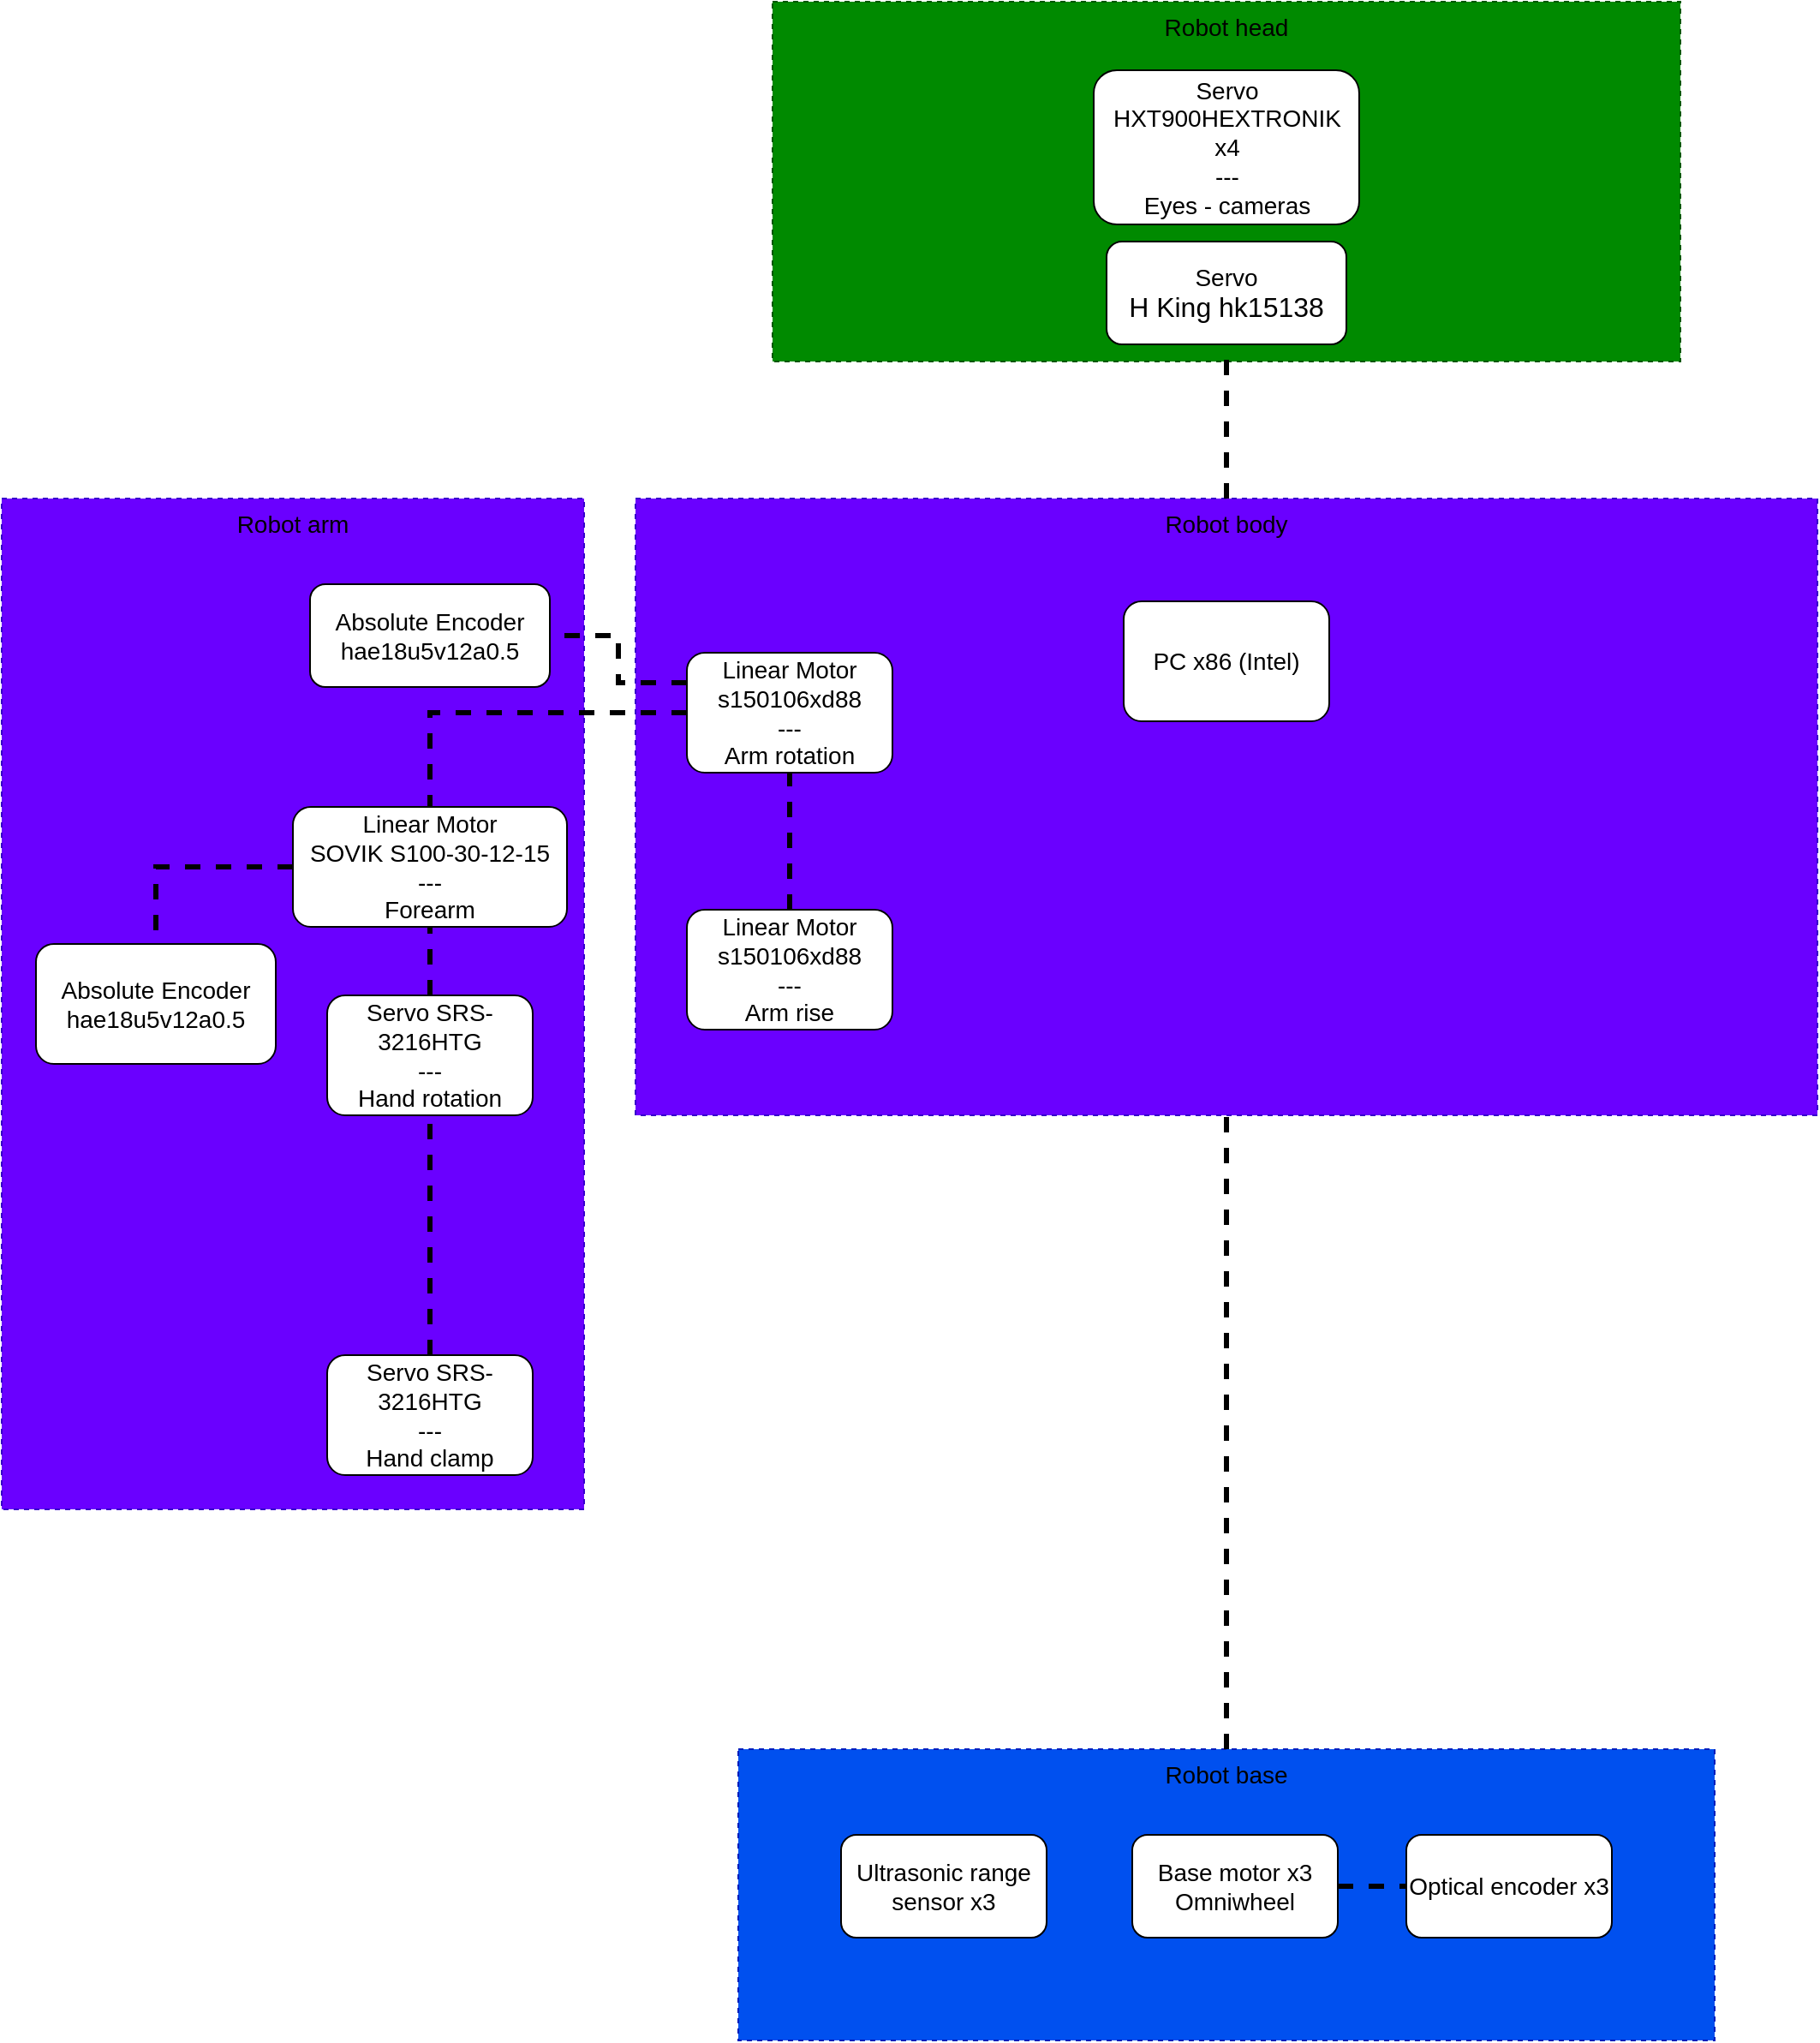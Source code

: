 <mxfile>
    <diagram id="waNmTY90UkIYDFqS-C7Y" name="Main blocks">
        <mxGraphModel dx="2382" dy="2007" grid="1" gridSize="10" guides="1" tooltips="1" connect="1" arrows="1" fold="1" page="1" pageScale="1" pageWidth="850" pageHeight="1100" math="0" shadow="0">
            <root>
                <mxCell id="0"/>
                <mxCell id="1" parent="0"/>
                <mxCell id="18" value="Robot arm" style="rounded=0;whiteSpace=wrap;html=1;fontSize=14;dashed=1;verticalAlign=top;fillColor=#6a00ff;strokeColor=#3700CC;" vertex="1" parent="1">
                    <mxGeometry x="-250" y="130" width="340" height="590" as="geometry"/>
                </mxCell>
                <mxCell id="6" value="Robot base" style="rounded=0;whiteSpace=wrap;html=1;fontSize=14;dashed=1;verticalAlign=top;fillColor=#0050ef;strokeColor=#001DBC;" vertex="1" parent="1">
                    <mxGeometry x="180" y="860" width="570" height="170" as="geometry"/>
                </mxCell>
                <mxCell id="5" style="edgeStyle=orthogonalEdgeStyle;rounded=0;orthogonalLoop=1;jettySize=auto;html=1;exitX=1;exitY=0.5;exitDx=0;exitDy=0;fontSize=14;endArrow=none;endFill=0;strokeWidth=3;dashed=1;" edge="1" parent="1" source="2" target="3">
                    <mxGeometry relative="1" as="geometry"/>
                </mxCell>
                <mxCell id="2" value="Base motor x3&lt;br&gt;Omniwheel" style="rounded=1;whiteSpace=wrap;html=1;fontSize=14;" vertex="1" parent="1">
                    <mxGeometry x="410" y="910" width="120" height="60" as="geometry"/>
                </mxCell>
                <mxCell id="3" value="Optical encoder x3" style="rounded=1;whiteSpace=wrap;html=1;fontSize=14;" vertex="1" parent="1">
                    <mxGeometry x="570" y="910" width="120" height="60" as="geometry"/>
                </mxCell>
                <mxCell id="4" value="Ultrasonic range sensor x3" style="rounded=1;whiteSpace=wrap;html=1;fontSize=14;" vertex="1" parent="1">
                    <mxGeometry x="240" y="910" width="120" height="60" as="geometry"/>
                </mxCell>
                <mxCell id="7" value="Robot body" style="rounded=0;whiteSpace=wrap;html=1;fontSize=14;dashed=1;verticalAlign=top;fillColor=#6a00ff;strokeColor=#3700CC;" vertex="1" parent="1">
                    <mxGeometry x="120" y="130" width="690" height="360" as="geometry"/>
                </mxCell>
                <mxCell id="8" value="Robot head" style="rounded=0;whiteSpace=wrap;html=1;fontSize=14;dashed=1;verticalAlign=top;fillColor=#008a00;strokeColor=#005700;" vertex="1" parent="1">
                    <mxGeometry x="200" y="-160" width="530" height="210" as="geometry"/>
                </mxCell>
                <mxCell id="9" style="edgeStyle=orthogonalEdgeStyle;rounded=0;orthogonalLoop=1;jettySize=auto;html=1;fontSize=14;endArrow=none;endFill=0;strokeWidth=3;dashed=1;" edge="1" parent="1" source="6" target="7">
                    <mxGeometry relative="1" as="geometry">
                        <mxPoint x="460" y="640" as="sourcePoint"/>
                        <mxPoint x="500" y="640" as="targetPoint"/>
                    </mxGeometry>
                </mxCell>
                <mxCell id="10" style="edgeStyle=orthogonalEdgeStyle;rounded=0;orthogonalLoop=1;jettySize=auto;html=1;fontSize=14;endArrow=none;endFill=0;strokeWidth=3;dashed=1;" edge="1" parent="1" source="7" target="12">
                    <mxGeometry relative="1" as="geometry">
                        <mxPoint x="395" y="560" as="sourcePoint"/>
                        <mxPoint x="720" y="290" as="targetPoint"/>
                    </mxGeometry>
                </mxCell>
                <mxCell id="11" value="&lt;font style=&quot;font-size: 14px&quot;&gt;Servo&lt;br&gt;&lt;span style=&quot;box-sizing: border-box; text-align: left;&quot;&gt;HXT900HEXTRONIK&lt;br&gt;x4&lt;br&gt;---&lt;br&gt;Eyes - cameras&lt;br&gt;&lt;/span&gt;&lt;/font&gt;" style="rounded=1;whiteSpace=wrap;html=1;fontSize=14;fontStyle=0;" vertex="1" parent="1">
                    <mxGeometry x="387.5" y="-120" width="155" height="90" as="geometry"/>
                </mxCell>
                <mxCell id="12" value="Servo&lt;br&gt;&lt;span style=&quot;box-sizing: border-box; font-size: 16px; text-align: left;&quot;&gt;H King hk15138&lt;/span&gt;" style="rounded=1;whiteSpace=wrap;html=1;fontSize=14;fontStyle=0;" vertex="1" parent="1">
                    <mxGeometry x="395" y="-20" width="140" height="60" as="geometry"/>
                </mxCell>
                <mxCell id="13" value="&lt;span style=&quot;box-sizing: border-box; text-align: left;&quot;&gt;&lt;font style=&quot;font-size: 14px&quot;&gt;Linear Motor&lt;br&gt;s150106xd88&lt;br&gt;---&lt;br&gt;Arm rise&lt;br&gt;&lt;/font&gt;&lt;/span&gt;" style="rounded=1;whiteSpace=wrap;html=1;fontSize=14;" vertex="1" parent="1">
                    <mxGeometry x="150" y="370" width="120" height="70" as="geometry"/>
                </mxCell>
                <mxCell id="14" value="&lt;span style=&quot;box-sizing: border-box; text-align: left;&quot;&gt;&lt;font style=&quot;font-size: 14px&quot;&gt;Linear Motor&lt;br&gt;s150106xd88&lt;br&gt;---&lt;br&gt;Arm rotation&lt;br&gt;&lt;/font&gt;&lt;/span&gt;" style="rounded=1;whiteSpace=wrap;html=1;fontSize=14;" vertex="1" parent="1">
                    <mxGeometry x="150" y="220" width="120" height="70" as="geometry"/>
                </mxCell>
                <mxCell id="15" style="edgeStyle=orthogonalEdgeStyle;rounded=0;orthogonalLoop=1;jettySize=auto;html=1;fontSize=14;endArrow=none;endFill=0;strokeWidth=3;dashed=1;" edge="1" parent="1" source="13" target="14">
                    <mxGeometry relative="1" as="geometry">
                        <mxPoint x="475" y="140" as="sourcePoint"/>
                        <mxPoint x="475" y="50" as="targetPoint"/>
                    </mxGeometry>
                </mxCell>
                <mxCell id="16" value="&lt;span style=&quot;box-sizing: border-box; text-align: left;&quot;&gt;&lt;font style=&quot;font-size: 14px&quot;&gt;Linear Motor&lt;br&gt;SOVIK S100-30-12-15&lt;br&gt;---&lt;br&gt;Forearm&lt;br&gt;&lt;/font&gt;&lt;/span&gt;" style="rounded=1;whiteSpace=wrap;html=1;fontSize=14;" vertex="1" parent="1">
                    <mxGeometry x="-80" y="310" width="160" height="70" as="geometry"/>
                </mxCell>
                <mxCell id="17" value="&lt;span style=&quot;box-sizing: border-box; text-align: left;&quot;&gt;&lt;font style=&quot;font-size: 14px&quot;&gt;Servo&amp;nbsp;&lt;span&gt;SRS-3216HTG&lt;br&gt;&lt;/span&gt;---&lt;br&gt;Hand rotation&lt;br&gt;&lt;/font&gt;&lt;/span&gt;" style="rounded=1;whiteSpace=wrap;html=1;fontSize=14;" vertex="1" parent="1">
                    <mxGeometry x="-60" y="420" width="120" height="70" as="geometry"/>
                </mxCell>
                <mxCell id="19" style="edgeStyle=orthogonalEdgeStyle;rounded=0;orthogonalLoop=1;jettySize=auto;html=1;fontSize=14;endArrow=none;endFill=0;strokeWidth=3;dashed=1;" edge="1" parent="1" source="14" target="16">
                    <mxGeometry relative="1" as="geometry">
                        <mxPoint x="220" y="380" as="sourcePoint"/>
                        <mxPoint x="220" y="280" as="targetPoint"/>
                    </mxGeometry>
                </mxCell>
                <mxCell id="20" style="edgeStyle=orthogonalEdgeStyle;rounded=0;orthogonalLoop=1;jettySize=auto;html=1;fontSize=14;endArrow=none;endFill=0;strokeWidth=3;dashed=1;" edge="1" parent="1" source="17" target="16">
                    <mxGeometry relative="1" as="geometry">
                        <mxPoint x="250" y="380" as="sourcePoint"/>
                        <mxPoint x="250" y="280" as="targetPoint"/>
                    </mxGeometry>
                </mxCell>
                <mxCell id="21" value="&lt;span style=&quot;box-sizing: border-box; text-align: left;&quot;&gt;&lt;font style=&quot;font-size: 14px&quot;&gt;Servo&amp;nbsp;&lt;span&gt;SRS-3216HTG&lt;br&gt;&lt;/span&gt;---&lt;br&gt;Hand clamp&lt;br&gt;&lt;/font&gt;&lt;/span&gt;" style="rounded=1;whiteSpace=wrap;html=1;fontSize=14;" vertex="1" parent="1">
                    <mxGeometry x="-60" y="630" width="120" height="70" as="geometry"/>
                </mxCell>
                <mxCell id="23" style="edgeStyle=orthogonalEdgeStyle;rounded=0;orthogonalLoop=1;jettySize=auto;html=1;fontSize=14;endArrow=none;endFill=0;strokeWidth=3;dashed=1;" edge="1" parent="1" source="21" target="17">
                    <mxGeometry relative="1" as="geometry">
                        <mxPoint x="250" y="380" as="sourcePoint"/>
                        <mxPoint x="250" y="280" as="targetPoint"/>
                    </mxGeometry>
                </mxCell>
                <mxCell id="24" value="&lt;span style=&quot;box-sizing: border-box; text-align: left;&quot;&gt;&lt;font&gt;Absolute Encoder&lt;br&gt;&lt;span style=&quot;font-family: , &amp;quot;blinkmacsystemfont&amp;quot; , &amp;quot;segoe ui variable&amp;quot; , &amp;quot;segoe ui&amp;quot; , , , &amp;quot;helvetica&amp;quot; , &amp;quot;arial&amp;quot; , sans-serif , &amp;quot;apple color emoji&amp;quot; , &amp;quot;segoe ui emoji&amp;quot;&quot;&gt;&lt;font style=&quot;font-size: 14px&quot;&gt;hae18u5v12a0.5&lt;/font&gt;&lt;/span&gt;&lt;br&gt;&lt;/font&gt;&lt;/span&gt;" style="rounded=1;whiteSpace=wrap;html=1;fontSize=14;" vertex="1" parent="1">
                    <mxGeometry x="-230" y="390" width="140" height="70" as="geometry"/>
                </mxCell>
                <mxCell id="25" style="edgeStyle=orthogonalEdgeStyle;rounded=0;orthogonalLoop=1;jettySize=auto;html=1;fontSize=14;endArrow=none;endFill=0;strokeWidth=3;dashed=1;" edge="1" parent="1" source="16" target="24">
                    <mxGeometry relative="1" as="geometry">
                        <mxPoint x="190" y="245" as="sourcePoint"/>
                        <mxPoint x="10" y="320" as="targetPoint"/>
                    </mxGeometry>
                </mxCell>
                <mxCell id="26" value="&lt;span style=&quot;box-sizing: border-box; text-align: left;&quot;&gt;&lt;font&gt;Absolute Encoder&lt;br&gt;&lt;span style=&quot;font-family: , &amp;quot;blinkmacsystemfont&amp;quot; , &amp;quot;segoe ui variable&amp;quot; , &amp;quot;segoe ui&amp;quot; , , , &amp;quot;helvetica&amp;quot; , &amp;quot;arial&amp;quot; , sans-serif , &amp;quot;apple color emoji&amp;quot; , &amp;quot;segoe ui emoji&amp;quot;&quot;&gt;&lt;font style=&quot;font-size: 14px&quot;&gt;hae18u5v12a0.5&lt;/font&gt;&lt;/span&gt;&lt;br&gt;&lt;/font&gt;&lt;/span&gt;" style="rounded=1;whiteSpace=wrap;html=1;fontSize=14;" vertex="1" parent="1">
                    <mxGeometry x="-70" y="180" width="140" height="60" as="geometry"/>
                </mxCell>
                <mxCell id="27" style="edgeStyle=orthogonalEdgeStyle;rounded=0;orthogonalLoop=1;jettySize=auto;html=1;fontSize=14;endArrow=none;endFill=0;strokeWidth=3;dashed=1;exitX=0;exitY=0.25;exitDx=0;exitDy=0;" edge="1" parent="1" source="14" target="26">
                    <mxGeometry relative="1" as="geometry">
                        <mxPoint x="-100" y="355" as="sourcePoint"/>
                        <mxPoint x="-180" y="430" as="targetPoint"/>
                    </mxGeometry>
                </mxCell>
                <mxCell id="28" value="&lt;span style=&quot;box-sizing: border-box; text-align: left;&quot;&gt;&lt;font style=&quot;font-size: 14px&quot;&gt;PC x86 (Intel)&lt;br&gt;&lt;/font&gt;&lt;/span&gt;" style="rounded=1;whiteSpace=wrap;html=1;fontSize=14;" vertex="1" parent="1">
                    <mxGeometry x="405" y="190" width="120" height="70" as="geometry"/>
                </mxCell>
            </root>
        </mxGraphModel>
    </diagram>
</mxfile>